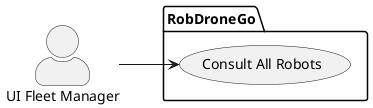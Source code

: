 @startuml ScenaryLevel1
left to right direction

skinparam actorStyle awesome

actor "UI Fleet Manager" as FM

package  RobDroneGo  {
    usecase "Consult All Robots" as UC18
}
FM --> UC18
@enduml
